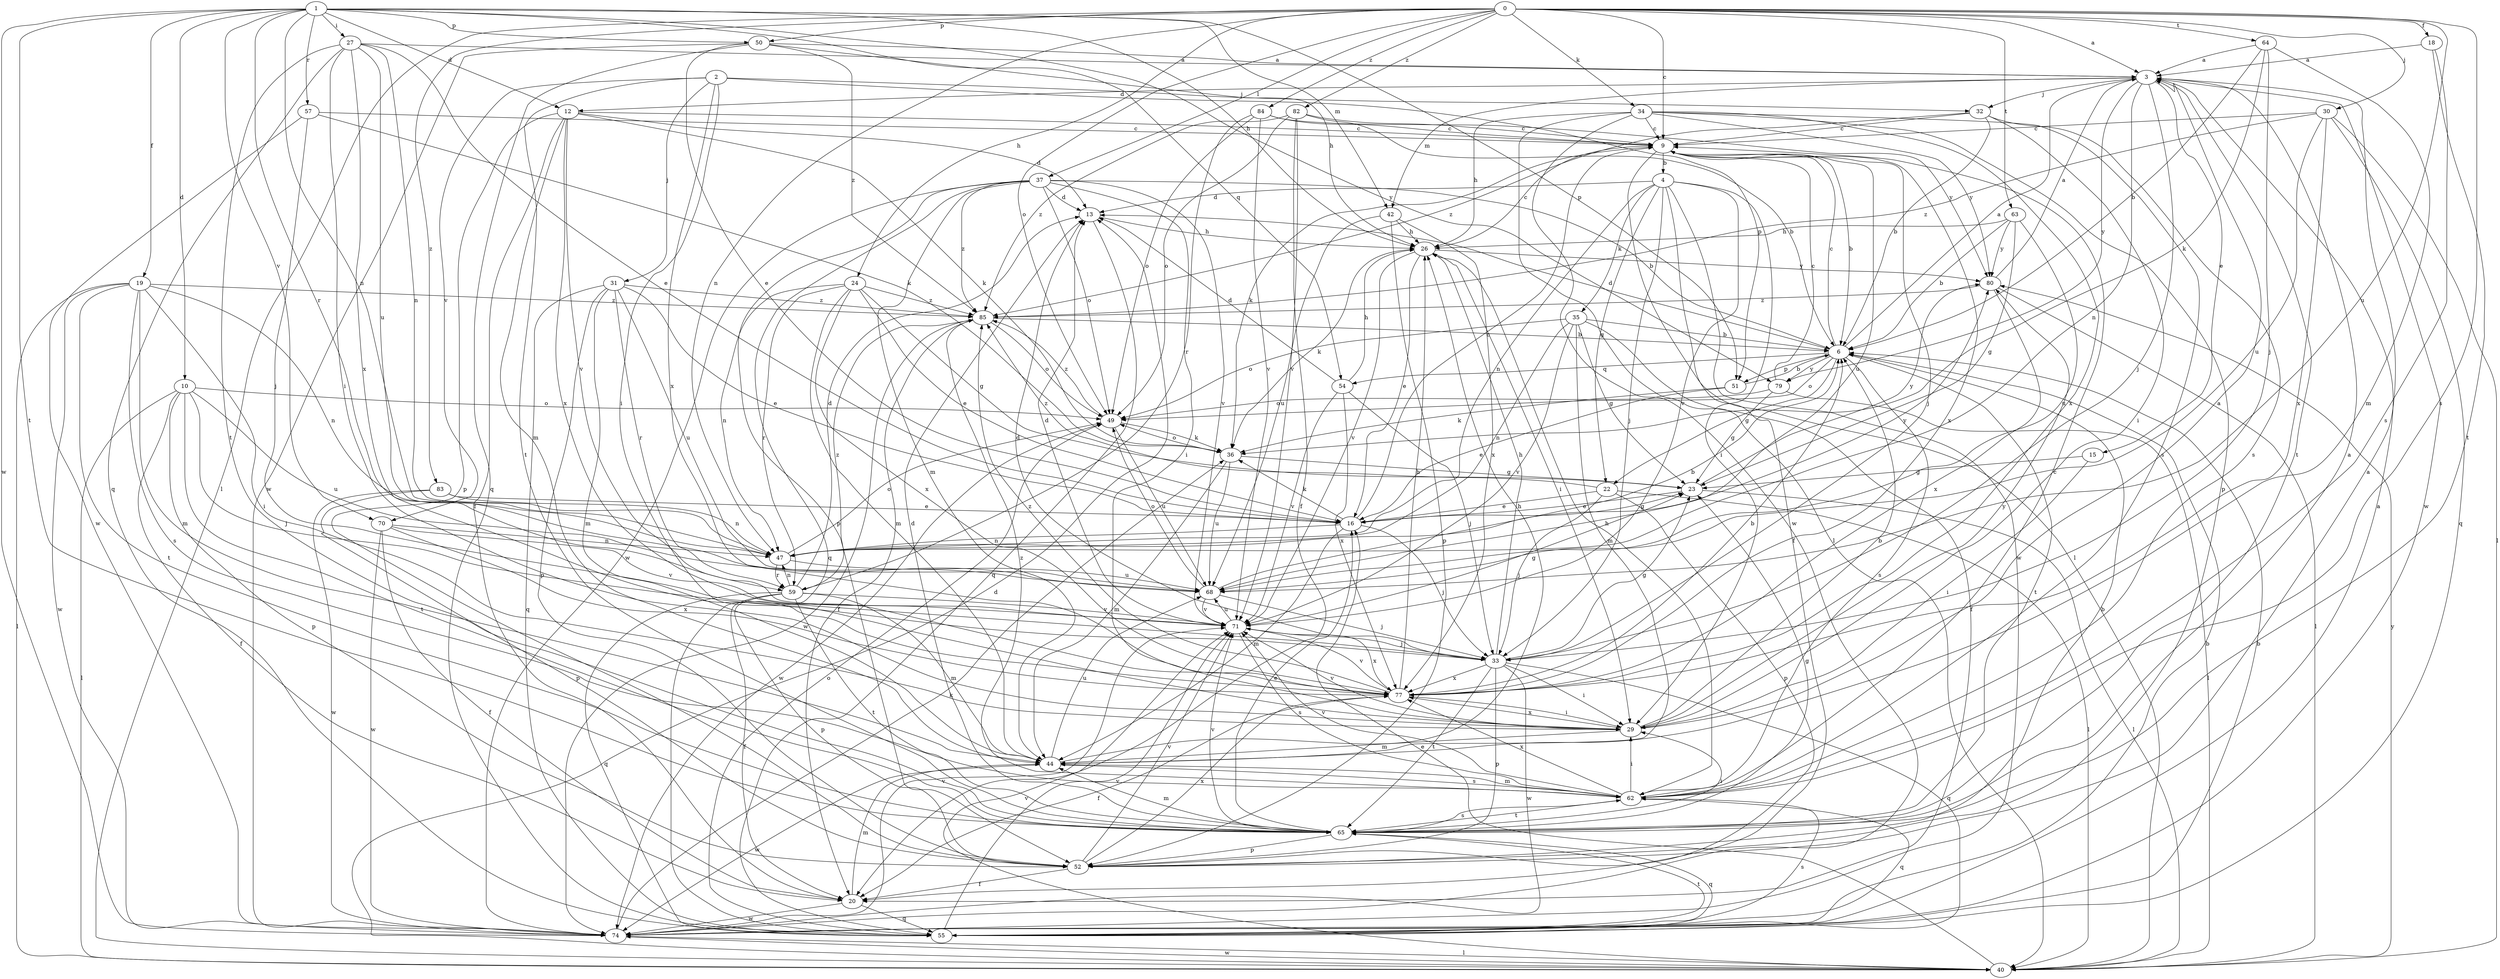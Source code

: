 strict digraph  {
0;
1;
2;
3;
4;
6;
9;
10;
12;
13;
15;
16;
18;
19;
20;
22;
23;
24;
26;
27;
29;
30;
31;
32;
33;
34;
35;
36;
37;
40;
42;
44;
47;
49;
50;
51;
52;
54;
55;
57;
59;
62;
63;
64;
65;
68;
70;
71;
74;
77;
79;
80;
82;
83;
84;
85;
0 -> 3  [label=a];
0 -> 9  [label=c];
0 -> 18  [label=f];
0 -> 24  [label=h];
0 -> 30  [label=j];
0 -> 34  [label=k];
0 -> 37  [label=l];
0 -> 40  [label=l];
0 -> 47  [label=n];
0 -> 49  [label=o];
0 -> 50  [label=p];
0 -> 62  [label=s];
0 -> 63  [label=t];
0 -> 64  [label=t];
0 -> 68  [label=u];
0 -> 82  [label=z];
0 -> 83  [label=z];
0 -> 84  [label=z];
1 -> 10  [label=d];
1 -> 12  [label=d];
1 -> 19  [label=f];
1 -> 26  [label=h];
1 -> 27  [label=i];
1 -> 42  [label=m];
1 -> 47  [label=n];
1 -> 50  [label=p];
1 -> 51  [label=p];
1 -> 54  [label=q];
1 -> 57  [label=r];
1 -> 59  [label=r];
1 -> 65  [label=t];
1 -> 70  [label=v];
1 -> 74  [label=w];
1 -> 79  [label=y];
2 -> 29  [label=i];
2 -> 31  [label=j];
2 -> 32  [label=j];
2 -> 51  [label=p];
2 -> 65  [label=t];
2 -> 70  [label=v];
2 -> 77  [label=x];
3 -> 12  [label=d];
3 -> 15  [label=e];
3 -> 32  [label=j];
3 -> 33  [label=j];
3 -> 42  [label=m];
3 -> 47  [label=n];
3 -> 65  [label=t];
3 -> 74  [label=w];
3 -> 79  [label=y];
4 -> 13  [label=d];
4 -> 20  [label=f];
4 -> 22  [label=g];
4 -> 29  [label=i];
4 -> 33  [label=j];
4 -> 35  [label=k];
4 -> 47  [label=n];
4 -> 71  [label=v];
4 -> 74  [label=w];
6 -> 3  [label=a];
6 -> 9  [label=c];
6 -> 13  [label=d];
6 -> 22  [label=g];
6 -> 49  [label=o];
6 -> 51  [label=p];
6 -> 54  [label=q];
6 -> 62  [label=s];
6 -> 65  [label=t];
6 -> 79  [label=y];
9 -> 4  [label=b];
9 -> 6  [label=b];
9 -> 33  [label=j];
9 -> 36  [label=k];
9 -> 40  [label=l];
9 -> 68  [label=u];
9 -> 77  [label=x];
10 -> 20  [label=f];
10 -> 33  [label=j];
10 -> 40  [label=l];
10 -> 49  [label=o];
10 -> 52  [label=p];
10 -> 65  [label=t];
10 -> 68  [label=u];
12 -> 9  [label=c];
12 -> 13  [label=d];
12 -> 20  [label=f];
12 -> 36  [label=k];
12 -> 44  [label=m];
12 -> 52  [label=p];
12 -> 71  [label=v];
12 -> 77  [label=x];
13 -> 26  [label=h];
13 -> 55  [label=q];
15 -> 23  [label=g];
15 -> 29  [label=i];
16 -> 9  [label=c];
16 -> 23  [label=g];
16 -> 33  [label=j];
16 -> 36  [label=k];
16 -> 44  [label=m];
16 -> 47  [label=n];
18 -> 3  [label=a];
18 -> 62  [label=s];
18 -> 65  [label=t];
19 -> 29  [label=i];
19 -> 40  [label=l];
19 -> 44  [label=m];
19 -> 47  [label=n];
19 -> 62  [label=s];
19 -> 65  [label=t];
19 -> 74  [label=w];
19 -> 85  [label=z];
20 -> 44  [label=m];
20 -> 55  [label=q];
20 -> 74  [label=w];
22 -> 16  [label=e];
22 -> 33  [label=j];
22 -> 40  [label=l];
22 -> 52  [label=p];
22 -> 85  [label=z];
23 -> 16  [label=e];
23 -> 40  [label=l];
23 -> 80  [label=y];
24 -> 16  [label=e];
24 -> 23  [label=g];
24 -> 44  [label=m];
24 -> 47  [label=n];
24 -> 59  [label=r];
24 -> 77  [label=x];
24 -> 85  [label=z];
26 -> 9  [label=c];
26 -> 16  [label=e];
26 -> 29  [label=i];
26 -> 36  [label=k];
26 -> 71  [label=v];
26 -> 80  [label=y];
27 -> 3  [label=a];
27 -> 16  [label=e];
27 -> 29  [label=i];
27 -> 47  [label=n];
27 -> 55  [label=q];
27 -> 65  [label=t];
27 -> 68  [label=u];
27 -> 77  [label=x];
29 -> 3  [label=a];
29 -> 6  [label=b];
29 -> 44  [label=m];
29 -> 71  [label=v];
29 -> 77  [label=x];
29 -> 80  [label=y];
30 -> 9  [label=c];
30 -> 40  [label=l];
30 -> 55  [label=q];
30 -> 68  [label=u];
30 -> 77  [label=x];
30 -> 85  [label=z];
31 -> 16  [label=e];
31 -> 44  [label=m];
31 -> 52  [label=p];
31 -> 55  [label=q];
31 -> 59  [label=r];
31 -> 68  [label=u];
31 -> 85  [label=z];
32 -> 6  [label=b];
32 -> 9  [label=c];
32 -> 29  [label=i];
32 -> 62  [label=s];
32 -> 85  [label=z];
33 -> 13  [label=d];
33 -> 23  [label=g];
33 -> 26  [label=h];
33 -> 29  [label=i];
33 -> 52  [label=p];
33 -> 55  [label=q];
33 -> 65  [label=t];
33 -> 74  [label=w];
33 -> 77  [label=x];
34 -> 9  [label=c];
34 -> 26  [label=h];
34 -> 40  [label=l];
34 -> 52  [label=p];
34 -> 62  [label=s];
34 -> 74  [label=w];
34 -> 77  [label=x];
34 -> 80  [label=y];
35 -> 6  [label=b];
35 -> 20  [label=f];
35 -> 23  [label=g];
35 -> 44  [label=m];
35 -> 47  [label=n];
35 -> 49  [label=o];
35 -> 71  [label=v];
36 -> 23  [label=g];
36 -> 44  [label=m];
36 -> 49  [label=o];
36 -> 68  [label=u];
37 -> 6  [label=b];
37 -> 13  [label=d];
37 -> 29  [label=i];
37 -> 44  [label=m];
37 -> 49  [label=o];
37 -> 52  [label=p];
37 -> 55  [label=q];
37 -> 71  [label=v];
37 -> 74  [label=w];
37 -> 85  [label=z];
40 -> 13  [label=d];
40 -> 16  [label=e];
40 -> 71  [label=v];
40 -> 74  [label=w];
40 -> 80  [label=y];
42 -> 26  [label=h];
42 -> 52  [label=p];
42 -> 68  [label=u];
42 -> 77  [label=x];
44 -> 26  [label=h];
44 -> 62  [label=s];
44 -> 68  [label=u];
44 -> 74  [label=w];
47 -> 49  [label=o];
47 -> 59  [label=r];
47 -> 68  [label=u];
47 -> 80  [label=y];
49 -> 36  [label=k];
49 -> 68  [label=u];
49 -> 74  [label=w];
49 -> 85  [label=z];
50 -> 3  [label=a];
50 -> 16  [label=e];
50 -> 26  [label=h];
50 -> 55  [label=q];
50 -> 74  [label=w];
50 -> 85  [label=z];
51 -> 6  [label=b];
51 -> 16  [label=e];
51 -> 36  [label=k];
52 -> 3  [label=a];
52 -> 6  [label=b];
52 -> 20  [label=f];
52 -> 71  [label=v];
52 -> 77  [label=x];
54 -> 13  [label=d];
54 -> 26  [label=h];
54 -> 33  [label=j];
54 -> 71  [label=v];
54 -> 77  [label=x];
55 -> 6  [label=b];
55 -> 49  [label=o];
55 -> 62  [label=s];
55 -> 65  [label=t];
55 -> 71  [label=v];
57 -> 9  [label=c];
57 -> 33  [label=j];
57 -> 36  [label=k];
57 -> 74  [label=w];
59 -> 13  [label=d];
59 -> 20  [label=f];
59 -> 44  [label=m];
59 -> 47  [label=n];
59 -> 52  [label=p];
59 -> 55  [label=q];
59 -> 65  [label=t];
59 -> 71  [label=v];
59 -> 85  [label=z];
62 -> 9  [label=c];
62 -> 26  [label=h];
62 -> 29  [label=i];
62 -> 44  [label=m];
62 -> 55  [label=q];
62 -> 65  [label=t];
62 -> 71  [label=v];
62 -> 77  [label=x];
62 -> 85  [label=z];
63 -> 6  [label=b];
63 -> 23  [label=g];
63 -> 26  [label=h];
63 -> 68  [label=u];
63 -> 80  [label=y];
64 -> 3  [label=a];
64 -> 6  [label=b];
64 -> 33  [label=j];
64 -> 36  [label=k];
64 -> 44  [label=m];
65 -> 3  [label=a];
65 -> 13  [label=d];
65 -> 16  [label=e];
65 -> 23  [label=g];
65 -> 29  [label=i];
65 -> 44  [label=m];
65 -> 52  [label=p];
65 -> 55  [label=q];
65 -> 62  [label=s];
65 -> 71  [label=v];
68 -> 6  [label=b];
68 -> 33  [label=j];
68 -> 49  [label=o];
68 -> 71  [label=v];
70 -> 20  [label=f];
70 -> 47  [label=n];
70 -> 71  [label=v];
70 -> 74  [label=w];
70 -> 77  [label=x];
71 -> 13  [label=d];
71 -> 23  [label=g];
71 -> 33  [label=j];
71 -> 62  [label=s];
71 -> 68  [label=u];
71 -> 77  [label=x];
74 -> 3  [label=a];
74 -> 6  [label=b];
74 -> 36  [label=k];
74 -> 40  [label=l];
74 -> 71  [label=v];
77 -> 6  [label=b];
77 -> 20  [label=f];
77 -> 26  [label=h];
77 -> 29  [label=i];
77 -> 71  [label=v];
77 -> 85  [label=z];
79 -> 9  [label=c];
79 -> 23  [label=g];
79 -> 40  [label=l];
79 -> 49  [label=o];
80 -> 3  [label=a];
80 -> 40  [label=l];
80 -> 77  [label=x];
80 -> 85  [label=z];
82 -> 6  [label=b];
82 -> 9  [label=c];
82 -> 20  [label=f];
82 -> 49  [label=o];
82 -> 71  [label=v];
82 -> 85  [label=z];
83 -> 16  [label=e];
83 -> 47  [label=n];
83 -> 52  [label=p];
83 -> 74  [label=w];
84 -> 9  [label=c];
84 -> 49  [label=o];
84 -> 59  [label=r];
84 -> 71  [label=v];
84 -> 80  [label=y];
85 -> 6  [label=b];
85 -> 20  [label=f];
85 -> 49  [label=o];
85 -> 74  [label=w];
}
